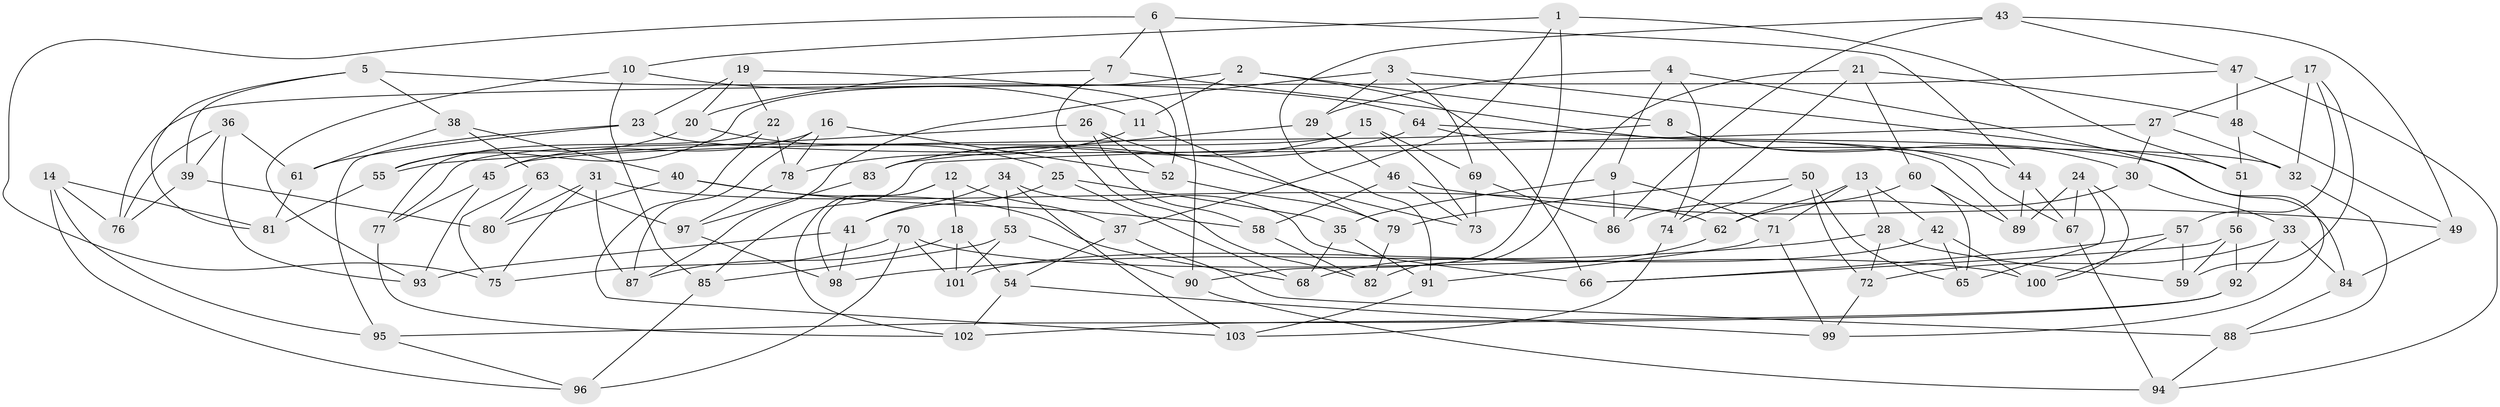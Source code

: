 // Generated by graph-tools (version 1.1) at 2025/16/03/09/25 04:16:26]
// undirected, 103 vertices, 206 edges
graph export_dot {
graph [start="1"]
  node [color=gray90,style=filled];
  1;
  2;
  3;
  4;
  5;
  6;
  7;
  8;
  9;
  10;
  11;
  12;
  13;
  14;
  15;
  16;
  17;
  18;
  19;
  20;
  21;
  22;
  23;
  24;
  25;
  26;
  27;
  28;
  29;
  30;
  31;
  32;
  33;
  34;
  35;
  36;
  37;
  38;
  39;
  40;
  41;
  42;
  43;
  44;
  45;
  46;
  47;
  48;
  49;
  50;
  51;
  52;
  53;
  54;
  55;
  56;
  57;
  58;
  59;
  60;
  61;
  62;
  63;
  64;
  65;
  66;
  67;
  68;
  69;
  70;
  71;
  72;
  73;
  74;
  75;
  76;
  77;
  78;
  79;
  80;
  81;
  82;
  83;
  84;
  85;
  86;
  87;
  88;
  89;
  90;
  91;
  92;
  93;
  94;
  95;
  96;
  97;
  98;
  99;
  100;
  101;
  102;
  103;
  1 -- 90;
  1 -- 51;
  1 -- 10;
  1 -- 37;
  2 -- 55;
  2 -- 66;
  2 -- 11;
  2 -- 8;
  3 -- 69;
  3 -- 51;
  3 -- 87;
  3 -- 29;
  4 -- 99;
  4 -- 9;
  4 -- 74;
  4 -- 29;
  5 -- 38;
  5 -- 39;
  5 -- 81;
  5 -- 64;
  6 -- 44;
  6 -- 7;
  6 -- 90;
  6 -- 75;
  7 -- 20;
  7 -- 67;
  7 -- 82;
  8 -- 44;
  8 -- 45;
  8 -- 30;
  9 -- 71;
  9 -- 35;
  9 -- 86;
  10 -- 11;
  10 -- 85;
  10 -- 93;
  11 -- 78;
  11 -- 79;
  12 -- 102;
  12 -- 98;
  12 -- 18;
  12 -- 37;
  13 -- 42;
  13 -- 71;
  13 -- 62;
  13 -- 28;
  14 -- 81;
  14 -- 96;
  14 -- 95;
  14 -- 76;
  15 -- 77;
  15 -- 83;
  15 -- 73;
  15 -- 69;
  16 -- 87;
  16 -- 52;
  16 -- 78;
  16 -- 45;
  17 -- 32;
  17 -- 27;
  17 -- 59;
  17 -- 57;
  18 -- 87;
  18 -- 54;
  18 -- 101;
  19 -- 20;
  19 -- 23;
  19 -- 22;
  19 -- 52;
  20 -- 25;
  20 -- 55;
  21 -- 74;
  21 -- 48;
  21 -- 60;
  21 -- 82;
  22 -- 78;
  22 -- 103;
  22 -- 77;
  23 -- 61;
  23 -- 95;
  23 -- 32;
  24 -- 100;
  24 -- 65;
  24 -- 89;
  24 -- 67;
  25 -- 41;
  25 -- 68;
  25 -- 35;
  26 -- 55;
  26 -- 58;
  26 -- 52;
  26 -- 73;
  27 -- 85;
  27 -- 32;
  27 -- 30;
  28 -- 72;
  28 -- 98;
  28 -- 59;
  29 -- 83;
  29 -- 46;
  30 -- 62;
  30 -- 33;
  31 -- 87;
  31 -- 80;
  31 -- 62;
  31 -- 75;
  32 -- 88;
  33 -- 84;
  33 -- 92;
  33 -- 72;
  34 -- 41;
  34 -- 53;
  34 -- 66;
  34 -- 103;
  35 -- 68;
  35 -- 91;
  36 -- 76;
  36 -- 93;
  36 -- 61;
  36 -- 39;
  37 -- 88;
  37 -- 54;
  38 -- 40;
  38 -- 61;
  38 -- 63;
  39 -- 80;
  39 -- 76;
  40 -- 58;
  40 -- 68;
  40 -- 80;
  41 -- 98;
  41 -- 93;
  42 -- 100;
  42 -- 101;
  42 -- 65;
  43 -- 47;
  43 -- 91;
  43 -- 49;
  43 -- 86;
  44 -- 67;
  44 -- 89;
  45 -- 77;
  45 -- 93;
  46 -- 58;
  46 -- 49;
  46 -- 73;
  47 -- 48;
  47 -- 76;
  47 -- 94;
  48 -- 51;
  48 -- 49;
  49 -- 84;
  50 -- 65;
  50 -- 74;
  50 -- 79;
  50 -- 72;
  51 -- 56;
  52 -- 79;
  53 -- 85;
  53 -- 101;
  53 -- 90;
  54 -- 102;
  54 -- 99;
  55 -- 81;
  56 -- 66;
  56 -- 92;
  56 -- 59;
  57 -- 100;
  57 -- 66;
  57 -- 59;
  58 -- 82;
  60 -- 65;
  60 -- 89;
  60 -- 86;
  61 -- 81;
  62 -- 68;
  63 -- 75;
  63 -- 97;
  63 -- 80;
  64 -- 89;
  64 -- 84;
  64 -- 83;
  67 -- 94;
  69 -- 86;
  69 -- 73;
  70 -- 101;
  70 -- 96;
  70 -- 100;
  70 -- 75;
  71 -- 99;
  71 -- 91;
  72 -- 99;
  74 -- 103;
  77 -- 102;
  78 -- 97;
  79 -- 82;
  83 -- 97;
  84 -- 88;
  85 -- 96;
  88 -- 94;
  90 -- 94;
  91 -- 103;
  92 -- 102;
  92 -- 95;
  95 -- 96;
  97 -- 98;
}
